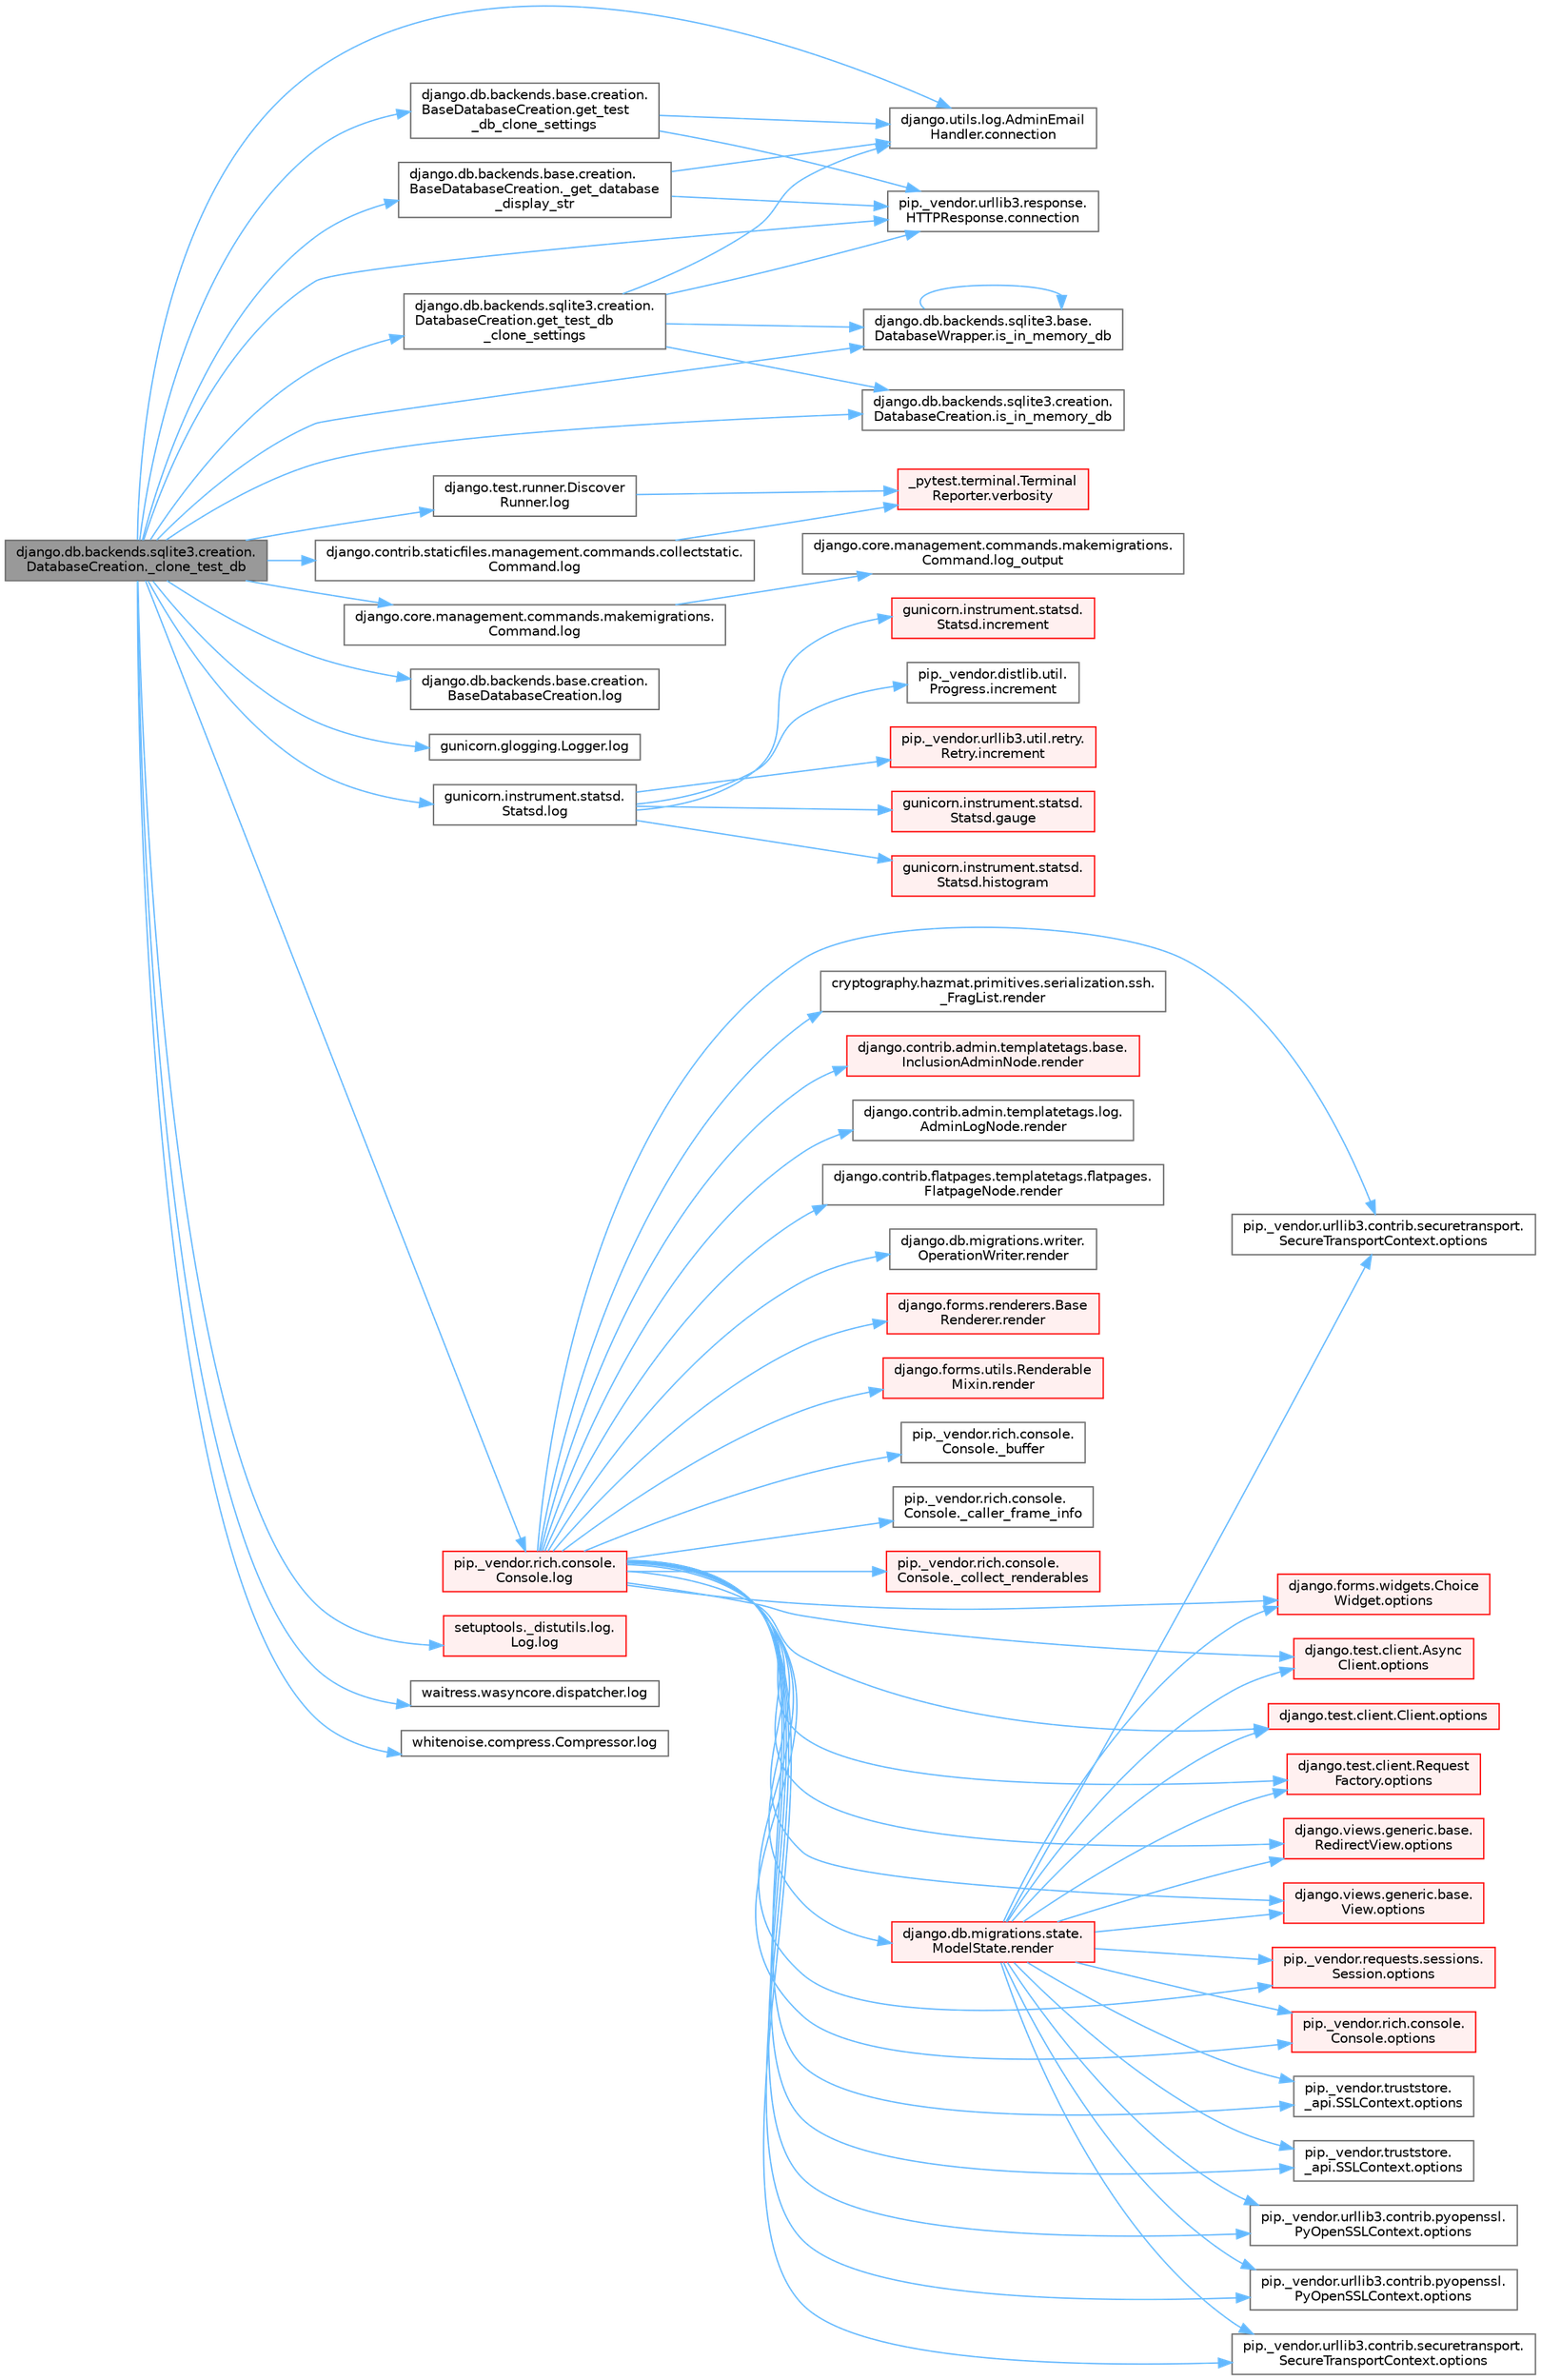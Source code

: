 digraph "django.db.backends.sqlite3.creation.DatabaseCreation._clone_test_db"
{
 // LATEX_PDF_SIZE
  bgcolor="transparent";
  edge [fontname=Helvetica,fontsize=10,labelfontname=Helvetica,labelfontsize=10];
  node [fontname=Helvetica,fontsize=10,shape=box,height=0.2,width=0.4];
  rankdir="LR";
  Node1 [id="Node000001",label="django.db.backends.sqlite3.creation.\lDatabaseCreation._clone_test_db",height=0.2,width=0.4,color="gray40", fillcolor="grey60", style="filled", fontcolor="black",tooltip=" "];
  Node1 -> Node2 [id="edge1_Node000001_Node000002",color="steelblue1",style="solid",tooltip=" "];
  Node2 [id="Node000002",label="django.db.backends.base.creation.\lBaseDatabaseCreation._get_database\l_display_str",height=0.2,width=0.4,color="grey40", fillcolor="white", style="filled",URL="$classdjango_1_1db_1_1backends_1_1base_1_1creation_1_1_base_database_creation.html#a6d9c9b73884bb760ee58378580b522f0",tooltip=" "];
  Node2 -> Node3 [id="edge2_Node000002_Node000003",color="steelblue1",style="solid",tooltip=" "];
  Node3 [id="Node000003",label="django.utils.log.AdminEmail\lHandler.connection",height=0.2,width=0.4,color="grey40", fillcolor="white", style="filled",URL="$classdjango_1_1utils_1_1log_1_1_admin_email_handler.html#a545b5f7ec55a857fe1ca7836814a0760",tooltip=" "];
  Node2 -> Node4 [id="edge3_Node000002_Node000004",color="steelblue1",style="solid",tooltip=" "];
  Node4 [id="Node000004",label="pip._vendor.urllib3.response.\lHTTPResponse.connection",height=0.2,width=0.4,color="grey40", fillcolor="white", style="filled",URL="$classpip_1_1__vendor_1_1urllib3_1_1response_1_1_h_t_t_p_response.html#a9002314624685de3bbf9b84bdc87fef8",tooltip=" "];
  Node1 -> Node3 [id="edge4_Node000001_Node000003",color="steelblue1",style="solid",tooltip=" "];
  Node1 -> Node4 [id="edge5_Node000001_Node000004",color="steelblue1",style="solid",tooltip=" "];
  Node1 -> Node5 [id="edge6_Node000001_Node000005",color="steelblue1",style="solid",tooltip=" "];
  Node5 [id="Node000005",label="django.db.backends.base.creation.\lBaseDatabaseCreation.get_test\l_db_clone_settings",height=0.2,width=0.4,color="grey40", fillcolor="white", style="filled",URL="$classdjango_1_1db_1_1backends_1_1base_1_1creation_1_1_base_database_creation.html#a383e8257716c30cd04bbf648b4066909",tooltip=" "];
  Node5 -> Node3 [id="edge7_Node000005_Node000003",color="steelblue1",style="solid",tooltip=" "];
  Node5 -> Node4 [id="edge8_Node000005_Node000004",color="steelblue1",style="solid",tooltip=" "];
  Node1 -> Node6 [id="edge9_Node000001_Node000006",color="steelblue1",style="solid",tooltip=" "];
  Node6 [id="Node000006",label="django.db.backends.sqlite3.creation.\lDatabaseCreation.get_test_db\l_clone_settings",height=0.2,width=0.4,color="grey40", fillcolor="white", style="filled",URL="$classdjango_1_1db_1_1backends_1_1sqlite3_1_1creation_1_1_database_creation.html#a55cb714eecaae419a84ae3ccae8082e7",tooltip=" "];
  Node6 -> Node3 [id="edge10_Node000006_Node000003",color="steelblue1",style="solid",tooltip=" "];
  Node6 -> Node4 [id="edge11_Node000006_Node000004",color="steelblue1",style="solid",tooltip=" "];
  Node6 -> Node7 [id="edge12_Node000006_Node000007",color="steelblue1",style="solid",tooltip=" "];
  Node7 [id="Node000007",label="django.db.backends.sqlite3.base.\lDatabaseWrapper.is_in_memory_db",height=0.2,width=0.4,color="grey40", fillcolor="white", style="filled",URL="$classdjango_1_1db_1_1backends_1_1sqlite3_1_1base_1_1_database_wrapper.html#a19e528b4a06984b0688159b73ad80b0d",tooltip=" "];
  Node7 -> Node7 [id="edge13_Node000007_Node000007",color="steelblue1",style="solid",tooltip=" "];
  Node6 -> Node8 [id="edge14_Node000006_Node000008",color="steelblue1",style="solid",tooltip=" "];
  Node8 [id="Node000008",label="django.db.backends.sqlite3.creation.\lDatabaseCreation.is_in_memory_db",height=0.2,width=0.4,color="grey40", fillcolor="white", style="filled",URL="$classdjango_1_1db_1_1backends_1_1sqlite3_1_1creation_1_1_database_creation.html#a401e67caff65e9049f387f639ceb6402",tooltip=" "];
  Node1 -> Node7 [id="edge15_Node000001_Node000007",color="steelblue1",style="solid",tooltip=" "];
  Node1 -> Node8 [id="edge16_Node000001_Node000008",color="steelblue1",style="solid",tooltip=" "];
  Node1 -> Node9 [id="edge17_Node000001_Node000009",color="steelblue1",style="solid",tooltip=" "];
  Node9 [id="Node000009",label="django.contrib.staticfiles.management.commands.collectstatic.\lCommand.log",height=0.2,width=0.4,color="grey40", fillcolor="white", style="filled",URL="$classdjango_1_1contrib_1_1staticfiles_1_1management_1_1commands_1_1collectstatic_1_1_command.html#a0e93191b90ee0993e3286343d0b2de0e",tooltip=" "];
  Node9 -> Node10 [id="edge18_Node000009_Node000010",color="steelblue1",style="solid",tooltip=" "];
  Node10 [id="Node000010",label="_pytest.terminal.Terminal\lReporter.verbosity",height=0.2,width=0.4,color="red", fillcolor="#FFF0F0", style="filled",URL="$class__pytest_1_1terminal_1_1_terminal_reporter.html#a620047ffec9ba4f5cca84af25b3adbcf",tooltip=" "];
  Node1 -> Node13 [id="edge19_Node000001_Node000013",color="steelblue1",style="solid",tooltip=" "];
  Node13 [id="Node000013",label="django.core.management.commands.makemigrations.\lCommand.log",height=0.2,width=0.4,color="grey40", fillcolor="white", style="filled",URL="$classdjango_1_1core_1_1management_1_1commands_1_1makemigrations_1_1_command.html#a0409d121552878a7416460dba8274880",tooltip=" "];
  Node13 -> Node14 [id="edge20_Node000013_Node000014",color="steelblue1",style="solid",tooltip=" "];
  Node14 [id="Node000014",label="django.core.management.commands.makemigrations.\lCommand.log_output",height=0.2,width=0.4,color="grey40", fillcolor="white", style="filled",URL="$classdjango_1_1core_1_1management_1_1commands_1_1makemigrations_1_1_command.html#ad6cb5d402888250fc170034fdee93f6d",tooltip=" "];
  Node1 -> Node15 [id="edge21_Node000001_Node000015",color="steelblue1",style="solid",tooltip=" "];
  Node15 [id="Node000015",label="django.db.backends.base.creation.\lBaseDatabaseCreation.log",height=0.2,width=0.4,color="grey40", fillcolor="white", style="filled",URL="$classdjango_1_1db_1_1backends_1_1base_1_1creation_1_1_base_database_creation.html#ac297ec931db5ec68c271ec0d91be7183",tooltip=" "];
  Node1 -> Node16 [id="edge22_Node000001_Node000016",color="steelblue1",style="solid",tooltip=" "];
  Node16 [id="Node000016",label="django.test.runner.Discover\lRunner.log",height=0.2,width=0.4,color="grey40", fillcolor="white", style="filled",URL="$classdjango_1_1test_1_1runner_1_1_discover_runner.html#af5ad8e2895b3f0c5e0a6d7113199d641",tooltip=" "];
  Node16 -> Node10 [id="edge23_Node000016_Node000010",color="steelblue1",style="solid",tooltip=" "];
  Node1 -> Node17 [id="edge24_Node000001_Node000017",color="steelblue1",style="solid",tooltip=" "];
  Node17 [id="Node000017",label="gunicorn.glogging.Logger.log",height=0.2,width=0.4,color="grey40", fillcolor="white", style="filled",URL="$classgunicorn_1_1glogging_1_1_logger.html#ad6941dede526094643dd02c53c3449b0",tooltip=" "];
  Node1 -> Node18 [id="edge25_Node000001_Node000018",color="steelblue1",style="solid",tooltip=" "];
  Node18 [id="Node000018",label="gunicorn.instrument.statsd.\lStatsd.log",height=0.2,width=0.4,color="grey40", fillcolor="white", style="filled",URL="$classgunicorn_1_1instrument_1_1statsd_1_1_statsd.html#ab99145cf0b7c66dbcebcbdcbd44b4953",tooltip=" "];
  Node18 -> Node19 [id="edge26_Node000018_Node000019",color="steelblue1",style="solid",tooltip=" "];
  Node19 [id="Node000019",label="gunicorn.instrument.statsd.\lStatsd.gauge",height=0.2,width=0.4,color="red", fillcolor="#FFF0F0", style="filled",URL="$classgunicorn_1_1instrument_1_1statsd_1_1_statsd.html#a6cebc76ae769412dfb0f0a3ec727c50d",tooltip=" "];
  Node18 -> Node21 [id="edge27_Node000018_Node000021",color="steelblue1",style="solid",tooltip=" "];
  Node21 [id="Node000021",label="gunicorn.instrument.statsd.\lStatsd.histogram",height=0.2,width=0.4,color="red", fillcolor="#FFF0F0", style="filled",URL="$classgunicorn_1_1instrument_1_1statsd_1_1_statsd.html#adee3cb12a43f643cca3c9084d77285b4",tooltip=" "];
  Node18 -> Node22 [id="edge28_Node000018_Node000022",color="steelblue1",style="solid",tooltip=" "];
  Node22 [id="Node000022",label="gunicorn.instrument.statsd.\lStatsd.increment",height=0.2,width=0.4,color="red", fillcolor="#FFF0F0", style="filled",URL="$classgunicorn_1_1instrument_1_1statsd_1_1_statsd.html#a5527687726a051a5182ee13a842b08fd",tooltip=" "];
  Node18 -> Node23 [id="edge29_Node000018_Node000023",color="steelblue1",style="solid",tooltip=" "];
  Node23 [id="Node000023",label="pip._vendor.distlib.util.\lProgress.increment",height=0.2,width=0.4,color="grey40", fillcolor="white", style="filled",URL="$classpip_1_1__vendor_1_1distlib_1_1util_1_1_progress.html#a197ffd4ac8a74898742a6cde5b4c5466",tooltip=" "];
  Node18 -> Node24 [id="edge30_Node000018_Node000024",color="steelblue1",style="solid",tooltip=" "];
  Node24 [id="Node000024",label="pip._vendor.urllib3.util.retry.\lRetry.increment",height=0.2,width=0.4,color="red", fillcolor="#FFF0F0", style="filled",URL="$classpip_1_1__vendor_1_1urllib3_1_1util_1_1retry_1_1_retry.html#a88dd993ccb2ef4b2bfa9ad0571374b12",tooltip=" "];
  Node1 -> Node1123 [id="edge31_Node000001_Node001123",color="steelblue1",style="solid",tooltip=" "];
  Node1123 [id="Node001123",label="pip._vendor.rich.console.\lConsole.log",height=0.2,width=0.4,color="red", fillcolor="#FFF0F0", style="filled",URL="$classpip_1_1__vendor_1_1rich_1_1console_1_1_console.html#af9c77e39f9413fc2b134c60cfa23b0f1",tooltip=" "];
  Node1123 -> Node335 [id="edge32_Node001123_Node000335",color="steelblue1",style="solid",tooltip=" "];
  Node335 [id="Node000335",label="pip._vendor.rich.console.\lConsole._buffer",height=0.2,width=0.4,color="grey40", fillcolor="white", style="filled",URL="$classpip_1_1__vendor_1_1rich_1_1console_1_1_console.html#a51eaf031922c907e4085937b82f5564e",tooltip=" "];
  Node1123 -> Node1124 [id="edge33_Node001123_Node001124",color="steelblue1",style="solid",tooltip=" "];
  Node1124 [id="Node001124",label="pip._vendor.rich.console.\lConsole._caller_frame_info",height=0.2,width=0.4,color="grey40", fillcolor="white", style="filled",URL="$classpip_1_1__vendor_1_1rich_1_1console_1_1_console.html#ac43cb4290591af4f04cd264aa1fc1b0f",tooltip=" "];
  Node1123 -> Node336 [id="edge34_Node001123_Node000336",color="steelblue1",style="solid",tooltip=" "];
  Node336 [id="Node000336",label="pip._vendor.rich.console.\lConsole._collect_renderables",height=0.2,width=0.4,color="red", fillcolor="#FFF0F0", style="filled",URL="$classpip_1_1__vendor_1_1rich_1_1console_1_1_console.html#ab053dc750094e77e036523f6d2c14899",tooltip=" "];
  Node1123 -> Node346 [id="edge35_Node001123_Node000346",color="steelblue1",style="solid",tooltip=" "];
  Node346 [id="Node000346",label="django.forms.widgets.Choice\lWidget.options",height=0.2,width=0.4,color="red", fillcolor="#FFF0F0", style="filled",URL="$classdjango_1_1forms_1_1widgets_1_1_choice_widget.html#a8575b90386fc2027f38ea00133cef250",tooltip=" "];
  Node1123 -> Node1125 [id="edge36_Node001123_Node001125",color="steelblue1",style="solid",tooltip=" "];
  Node1125 [id="Node001125",label="django.test.client.Async\lClient.options",height=0.2,width=0.4,color="red", fillcolor="#FFF0F0", style="filled",URL="$classdjango_1_1test_1_1client_1_1_async_client.html#a84509c6347cbc018e6335b924ec841a2",tooltip=" "];
  Node1123 -> Node1301 [id="edge37_Node001123_Node001301",color="steelblue1",style="solid",tooltip=" "];
  Node1301 [id="Node001301",label="django.test.client.Client.options",height=0.2,width=0.4,color="red", fillcolor="#FFF0F0", style="filled",URL="$classdjango_1_1test_1_1client_1_1_client.html#a839ea6375ca2184b3b60550938b6824c",tooltip=" "];
  Node1123 -> Node1304 [id="edge38_Node001123_Node001304",color="steelblue1",style="solid",tooltip=" "];
  Node1304 [id="Node001304",label="django.test.client.Request\lFactory.options",height=0.2,width=0.4,color="red", fillcolor="#FFF0F0", style="filled",URL="$classdjango_1_1test_1_1client_1_1_request_factory.html#a438a7e1be2437d680cd78d11dee77c54",tooltip=" "];
  Node1123 -> Node1351 [id="edge39_Node001123_Node001351",color="steelblue1",style="solid",tooltip=" "];
  Node1351 [id="Node001351",label="django.views.generic.base.\lRedirectView.options",height=0.2,width=0.4,color="red", fillcolor="#FFF0F0", style="filled",URL="$classdjango_1_1views_1_1generic_1_1base_1_1_redirect_view.html#a444de156c79647344c987295c47a76e1",tooltip=" "];
  Node1123 -> Node1564 [id="edge40_Node001123_Node001564",color="steelblue1",style="solid",tooltip=" "];
  Node1564 [id="Node001564",label="django.views.generic.base.\lView.options",height=0.2,width=0.4,color="red", fillcolor="#FFF0F0", style="filled",URL="$classdjango_1_1views_1_1generic_1_1base_1_1_view.html#a4d1dc440a5bae11bd7859d20ca9948e1",tooltip=" "];
  Node1123 -> Node1567 [id="edge41_Node001123_Node001567",color="steelblue1",style="solid",tooltip=" "];
  Node1567 [id="Node001567",label="pip._vendor.requests.sessions.\lSession.options",height=0.2,width=0.4,color="red", fillcolor="#FFF0F0", style="filled",URL="$classpip_1_1__vendor_1_1requests_1_1sessions_1_1_session.html#a210270880f90521b3b3014748ecd87e9",tooltip=" "];
  Node1123 -> Node1568 [id="edge42_Node001123_Node001568",color="steelblue1",style="solid",tooltip=" "];
  Node1568 [id="Node001568",label="pip._vendor.rich.console.\lConsole.options",height=0.2,width=0.4,color="red", fillcolor="#FFF0F0", style="filled",URL="$classpip_1_1__vendor_1_1rich_1_1console_1_1_console.html#a41c8efe30ea45a9a4a3f8c34c688fe00",tooltip=" "];
  Node1123 -> Node1576 [id="edge43_Node001123_Node001576",color="steelblue1",style="solid",tooltip=" "];
  Node1576 [id="Node001576",label="pip._vendor.truststore.\l_api.SSLContext.options",height=0.2,width=0.4,color="grey40", fillcolor="white", style="filled",URL="$classpip_1_1__vendor_1_1truststore_1_1__api_1_1_s_s_l_context.html#a6755b8a82c0de77273744b73a826678d",tooltip=" "];
  Node1123 -> Node1577 [id="edge44_Node001123_Node001577",color="steelblue1",style="solid",tooltip=" "];
  Node1577 [id="Node001577",label="pip._vendor.truststore.\l_api.SSLContext.options",height=0.2,width=0.4,color="grey40", fillcolor="white", style="filled",URL="$classpip_1_1__vendor_1_1truststore_1_1__api_1_1_s_s_l_context.html#a90bd5b81f087b6628b2f681ce6cffcd6",tooltip=" "];
  Node1123 -> Node1578 [id="edge45_Node001123_Node001578",color="steelblue1",style="solid",tooltip=" "];
  Node1578 [id="Node001578",label="pip._vendor.urllib3.contrib.pyopenssl.\lPyOpenSSLContext.options",height=0.2,width=0.4,color="grey40", fillcolor="white", style="filled",URL="$classpip_1_1__vendor_1_1urllib3_1_1contrib_1_1pyopenssl_1_1_py_open_s_s_l_context.html#a3f539cc9d4b91d2fb90d7f8aef3810c1",tooltip=" "];
  Node1123 -> Node1579 [id="edge46_Node001123_Node001579",color="steelblue1",style="solid",tooltip=" "];
  Node1579 [id="Node001579",label="pip._vendor.urllib3.contrib.pyopenssl.\lPyOpenSSLContext.options",height=0.2,width=0.4,color="grey40", fillcolor="white", style="filled",URL="$classpip_1_1__vendor_1_1urllib3_1_1contrib_1_1pyopenssl_1_1_py_open_s_s_l_context.html#a8475fc4f3e83d92654b066a9422908dc",tooltip=" "];
  Node1123 -> Node1580 [id="edge47_Node001123_Node001580",color="steelblue1",style="solid",tooltip=" "];
  Node1580 [id="Node001580",label="pip._vendor.urllib3.contrib.securetransport.\lSecureTransportContext.options",height=0.2,width=0.4,color="grey40", fillcolor="white", style="filled",URL="$classpip_1_1__vendor_1_1urllib3_1_1contrib_1_1securetransport_1_1_secure_transport_context.html#ae19920941647ed0b43e0ed7d96e12457",tooltip=" "];
  Node1123 -> Node1581 [id="edge48_Node001123_Node001581",color="steelblue1",style="solid",tooltip=" "];
  Node1581 [id="Node001581",label="pip._vendor.urllib3.contrib.securetransport.\lSecureTransportContext.options",height=0.2,width=0.4,color="grey40", fillcolor="white", style="filled",URL="$classpip_1_1__vendor_1_1urllib3_1_1contrib_1_1securetransport_1_1_secure_transport_context.html#acf6c1ec11ca09e30c9c70d7dc26afacd",tooltip=" "];
  Node1123 -> Node3824 [id="edge49_Node001123_Node003824",color="steelblue1",style="solid",tooltip=" "];
  Node3824 [id="Node003824",label="cryptography.hazmat.primitives.serialization.ssh.\l_FragList.render",height=0.2,width=0.4,color="grey40", fillcolor="white", style="filled",URL="$classcryptography_1_1hazmat_1_1primitives_1_1serialization_1_1ssh_1_1___frag_list.html#adb86a47aab3646d46cfde49b7a4408a0",tooltip=" "];
  Node1123 -> Node3825 [id="edge50_Node001123_Node003825",color="steelblue1",style="solid",tooltip=" "];
  Node3825 [id="Node003825",label="django.contrib.admin.templatetags.base.\lInclusionAdminNode.render",height=0.2,width=0.4,color="red", fillcolor="#FFF0F0", style="filled",URL="$classdjango_1_1contrib_1_1admin_1_1templatetags_1_1base_1_1_inclusion_admin_node.html#a5c909e3c155bf5e7736cc82df0006cda",tooltip=" "];
  Node1123 -> Node3826 [id="edge51_Node001123_Node003826",color="steelblue1",style="solid",tooltip=" "];
  Node3826 [id="Node003826",label="django.contrib.admin.templatetags.log.\lAdminLogNode.render",height=0.2,width=0.4,color="grey40", fillcolor="white", style="filled",URL="$classdjango_1_1contrib_1_1admin_1_1templatetags_1_1log_1_1_admin_log_node.html#a86b516f1be40628f1bd94a1dc420cb24",tooltip=" "];
  Node1123 -> Node3827 [id="edge52_Node001123_Node003827",color="steelblue1",style="solid",tooltip=" "];
  Node3827 [id="Node003827",label="django.contrib.flatpages.templatetags.flatpages.\lFlatpageNode.render",height=0.2,width=0.4,color="grey40", fillcolor="white", style="filled",URL="$classdjango_1_1contrib_1_1flatpages_1_1templatetags_1_1flatpages_1_1_flatpage_node.html#afc3c992ffd3bae82ad18431268d4eee9",tooltip=" "];
  Node1123 -> Node3828 [id="edge53_Node001123_Node003828",color="steelblue1",style="solid",tooltip=" "];
  Node3828 [id="Node003828",label="django.db.migrations.state.\lModelState.render",height=0.2,width=0.4,color="red", fillcolor="#FFF0F0", style="filled",URL="$classdjango_1_1db_1_1migrations_1_1state_1_1_model_state.html#abcfccbe8ebf6564386ec6908b6bc3178",tooltip=" "];
  Node3828 -> Node346 [id="edge54_Node003828_Node000346",color="steelblue1",style="solid",tooltip=" "];
  Node3828 -> Node1125 [id="edge55_Node003828_Node001125",color="steelblue1",style="solid",tooltip=" "];
  Node3828 -> Node1301 [id="edge56_Node003828_Node001301",color="steelblue1",style="solid",tooltip=" "];
  Node3828 -> Node1304 [id="edge57_Node003828_Node001304",color="steelblue1",style="solid",tooltip=" "];
  Node3828 -> Node1351 [id="edge58_Node003828_Node001351",color="steelblue1",style="solid",tooltip=" "];
  Node3828 -> Node1564 [id="edge59_Node003828_Node001564",color="steelblue1",style="solid",tooltip=" "];
  Node3828 -> Node1567 [id="edge60_Node003828_Node001567",color="steelblue1",style="solid",tooltip=" "];
  Node3828 -> Node1568 [id="edge61_Node003828_Node001568",color="steelblue1",style="solid",tooltip=" "];
  Node3828 -> Node1576 [id="edge62_Node003828_Node001576",color="steelblue1",style="solid",tooltip=" "];
  Node3828 -> Node1577 [id="edge63_Node003828_Node001577",color="steelblue1",style="solid",tooltip=" "];
  Node3828 -> Node1578 [id="edge64_Node003828_Node001578",color="steelblue1",style="solid",tooltip=" "];
  Node3828 -> Node1579 [id="edge65_Node003828_Node001579",color="steelblue1",style="solid",tooltip=" "];
  Node3828 -> Node1580 [id="edge66_Node003828_Node001580",color="steelblue1",style="solid",tooltip=" "];
  Node3828 -> Node1581 [id="edge67_Node003828_Node001581",color="steelblue1",style="solid",tooltip=" "];
  Node1123 -> Node3830 [id="edge68_Node001123_Node003830",color="steelblue1",style="solid",tooltip=" "];
  Node3830 [id="Node003830",label="django.db.migrations.writer.\lOperationWriter.render",height=0.2,width=0.4,color="grey40", fillcolor="white", style="filled",URL="$classdjango_1_1db_1_1migrations_1_1writer_1_1_operation_writer.html#a6c0937fe3e8b072ea0d6c73954edaeef",tooltip=" "];
  Node1123 -> Node3831 [id="edge69_Node001123_Node003831",color="steelblue1",style="solid",tooltip=" "];
  Node3831 [id="Node003831",label="django.forms.renderers.Base\lRenderer.render",height=0.2,width=0.4,color="red", fillcolor="#FFF0F0", style="filled",URL="$classdjango_1_1forms_1_1renderers_1_1_base_renderer.html#afc2864a13f4b09dd1ed354c16e047652",tooltip=" "];
  Node1123 -> Node3863 [id="edge70_Node001123_Node003863",color="steelblue1",style="solid",tooltip=" "];
  Node3863 [id="Node003863",label="django.forms.utils.Renderable\lMixin.render",height=0.2,width=0.4,color="red", fillcolor="#FFF0F0", style="filled",URL="$classdjango_1_1forms_1_1utils_1_1_renderable_mixin.html#acdc73a3b1da7190ea3c6e0e2cb22e297",tooltip=" "];
  Node1 -> Node1282 [id="edge71_Node000001_Node001282",color="steelblue1",style="solid",tooltip=" "];
  Node1282 [id="Node001282",label="setuptools._distutils.log.\lLog.log",height=0.2,width=0.4,color="red", fillcolor="#FFF0F0", style="filled",URL="$classsetuptools_1_1__distutils_1_1log_1_1_log.html#af651bf90098b3f6c9f3913b91f0eda70",tooltip=" "];
  Node1 -> Node1285 [id="edge72_Node000001_Node001285",color="steelblue1",style="solid",tooltip=" "];
  Node1285 [id="Node001285",label="waitress.wasyncore.dispatcher.log",height=0.2,width=0.4,color="grey40", fillcolor="white", style="filled",URL="$classwaitress_1_1wasyncore_1_1dispatcher.html#ab4786338f40a0cf9e9df45b57d4c0a63",tooltip=" "];
  Node1 -> Node1286 [id="edge73_Node000001_Node001286",color="steelblue1",style="solid",tooltip=" "];
  Node1286 [id="Node001286",label="whitenoise.compress.Compressor.log",height=0.2,width=0.4,color="grey40", fillcolor="white", style="filled",URL="$classwhitenoise_1_1compress_1_1_compressor.html#aa70a9f98a4387e4d394529c17cdbee27",tooltip=" "];
}

